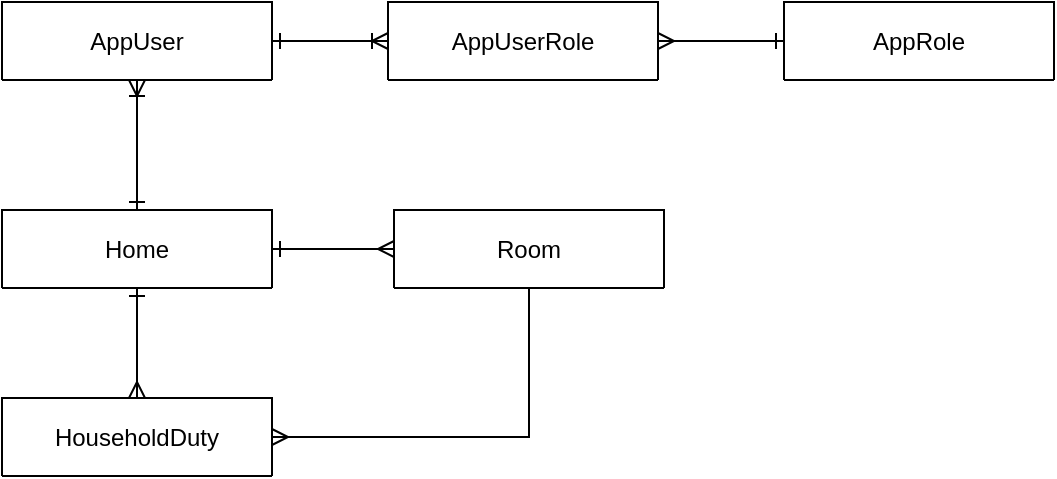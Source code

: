<mxfile version="24.6.4" type="device">
  <diagram name="Страница — 1" id="5qhATsHARAIzeN7Xyukp">
    <mxGraphModel dx="1386" dy="791" grid="0" gridSize="10" guides="1" tooltips="1" connect="1" arrows="1" fold="1" page="1" pageScale="1" pageWidth="827" pageHeight="1169" math="0" shadow="0">
      <root>
        <mxCell id="0" />
        <mxCell id="1" parent="0" />
        <mxCell id="tzV1FksNfgjxFQ8yxfRa-7" style="edgeStyle=orthogonalEdgeStyle;rounded=0;orthogonalLoop=1;jettySize=auto;html=1;exitX=1;exitY=0.5;exitDx=0;exitDy=0;entryX=0;entryY=0.5;entryDx=0;entryDy=0;endArrow=ERoneToMany;endFill=0;startArrow=ERone;startFill=0;" edge="1" parent="1" source="tzV1FksNfgjxFQ8yxfRa-1" target="tzV1FksNfgjxFQ8yxfRa-6">
          <mxGeometry relative="1" as="geometry" />
        </mxCell>
        <mxCell id="tzV1FksNfgjxFQ8yxfRa-1" value="AppUser" style="swimlane;fontStyle=0;childLayout=stackLayout;horizontal=1;startSize=39;fillColor=none;horizontalStack=0;resizeParent=1;resizeParentMax=0;resizeLast=0;collapsible=1;marginBottom=0;whiteSpace=wrap;html=1;" vertex="1" collapsed="1" parent="1">
          <mxGeometry x="73" y="129" width="135" height="39" as="geometry">
            <mxRectangle x="73" y="129" width="140" height="52" as="alternateBounds" />
          </mxGeometry>
        </mxCell>
        <mxCell id="tzV1FksNfgjxFQ8yxfRa-8" style="edgeStyle=orthogonalEdgeStyle;rounded=0;orthogonalLoop=1;jettySize=auto;html=1;exitX=0;exitY=0.5;exitDx=0;exitDy=0;entryX=1;entryY=0.5;entryDx=0;entryDy=0;endArrow=ERmany;endFill=0;startArrow=ERone;startFill=0;" edge="1" parent="1" source="tzV1FksNfgjxFQ8yxfRa-5" target="tzV1FksNfgjxFQ8yxfRa-6">
          <mxGeometry relative="1" as="geometry" />
        </mxCell>
        <mxCell id="tzV1FksNfgjxFQ8yxfRa-5" value="AppRole" style="swimlane;fontStyle=0;childLayout=stackLayout;horizontal=1;startSize=39;fillColor=none;horizontalStack=0;resizeParent=1;resizeParentMax=0;resizeLast=0;collapsible=1;marginBottom=0;whiteSpace=wrap;html=1;" vertex="1" collapsed="1" parent="1">
          <mxGeometry x="464" y="129" width="135" height="39" as="geometry">
            <mxRectangle x="73" y="129" width="140" height="52" as="alternateBounds" />
          </mxGeometry>
        </mxCell>
        <mxCell id="tzV1FksNfgjxFQ8yxfRa-6" value="AppUserRole" style="swimlane;fontStyle=0;childLayout=stackLayout;horizontal=1;startSize=39;fillColor=none;horizontalStack=0;resizeParent=1;resizeParentMax=0;resizeLast=0;collapsible=1;marginBottom=0;whiteSpace=wrap;html=1;" vertex="1" collapsed="1" parent="1">
          <mxGeometry x="266" y="129" width="135" height="39" as="geometry">
            <mxRectangle x="73" y="129" width="140" height="52" as="alternateBounds" />
          </mxGeometry>
        </mxCell>
        <mxCell id="tzV1FksNfgjxFQ8yxfRa-10" style="edgeStyle=orthogonalEdgeStyle;rounded=0;orthogonalLoop=1;jettySize=auto;html=1;exitX=0.5;exitY=0;exitDx=0;exitDy=0;entryX=0.5;entryY=1;entryDx=0;entryDy=0;endArrow=ERoneToMany;endFill=0;startArrow=ERone;startFill=0;" edge="1" parent="1" source="tzV1FksNfgjxFQ8yxfRa-9" target="tzV1FksNfgjxFQ8yxfRa-1">
          <mxGeometry relative="1" as="geometry" />
        </mxCell>
        <mxCell id="tzV1FksNfgjxFQ8yxfRa-12" style="edgeStyle=orthogonalEdgeStyle;rounded=0;orthogonalLoop=1;jettySize=auto;html=1;exitX=1;exitY=0.5;exitDx=0;exitDy=0;entryX=0;entryY=0.5;entryDx=0;entryDy=0;endArrow=ERmany;endFill=0;startArrow=ERone;startFill=0;" edge="1" parent="1" source="tzV1FksNfgjxFQ8yxfRa-9" target="tzV1FksNfgjxFQ8yxfRa-11">
          <mxGeometry relative="1" as="geometry" />
        </mxCell>
        <mxCell id="tzV1FksNfgjxFQ8yxfRa-14" style="edgeStyle=orthogonalEdgeStyle;rounded=0;orthogonalLoop=1;jettySize=auto;html=1;exitX=0.5;exitY=1;exitDx=0;exitDy=0;entryX=0.5;entryY=0;entryDx=0;entryDy=0;startArrow=ERone;startFill=0;endArrow=ERmany;endFill=0;" edge="1" parent="1" source="tzV1FksNfgjxFQ8yxfRa-9" target="tzV1FksNfgjxFQ8yxfRa-13">
          <mxGeometry relative="1" as="geometry" />
        </mxCell>
        <mxCell id="tzV1FksNfgjxFQ8yxfRa-9" value="Home" style="swimlane;fontStyle=0;childLayout=stackLayout;horizontal=1;startSize=39;fillColor=none;horizontalStack=0;resizeParent=1;resizeParentMax=0;resizeLast=0;collapsible=1;marginBottom=0;whiteSpace=wrap;html=1;" vertex="1" collapsed="1" parent="1">
          <mxGeometry x="73" y="233" width="135" height="39" as="geometry">
            <mxRectangle x="73" y="129" width="140" height="52" as="alternateBounds" />
          </mxGeometry>
        </mxCell>
        <mxCell id="tzV1FksNfgjxFQ8yxfRa-15" style="edgeStyle=orthogonalEdgeStyle;rounded=0;orthogonalLoop=1;jettySize=auto;html=1;exitX=0.5;exitY=1;exitDx=0;exitDy=0;entryX=1;entryY=0.5;entryDx=0;entryDy=0;endArrow=ERmany;endFill=0;startArrow=none;startFill=0;" edge="1" parent="1" source="tzV1FksNfgjxFQ8yxfRa-11" target="tzV1FksNfgjxFQ8yxfRa-13">
          <mxGeometry relative="1" as="geometry" />
        </mxCell>
        <mxCell id="tzV1FksNfgjxFQ8yxfRa-11" value="Room" style="swimlane;fontStyle=0;childLayout=stackLayout;horizontal=1;startSize=39;fillColor=none;horizontalStack=0;resizeParent=1;resizeParentMax=0;resizeLast=0;collapsible=1;marginBottom=0;whiteSpace=wrap;html=1;" vertex="1" collapsed="1" parent="1">
          <mxGeometry x="269" y="233" width="135" height="39" as="geometry">
            <mxRectangle x="73" y="129" width="140" height="52" as="alternateBounds" />
          </mxGeometry>
        </mxCell>
        <mxCell id="tzV1FksNfgjxFQ8yxfRa-13" value="HouseholdDuty" style="swimlane;fontStyle=0;childLayout=stackLayout;horizontal=1;startSize=39;fillColor=none;horizontalStack=0;resizeParent=1;resizeParentMax=0;resizeLast=0;collapsible=1;marginBottom=0;whiteSpace=wrap;html=1;" vertex="1" collapsed="1" parent="1">
          <mxGeometry x="73" y="327" width="135" height="39" as="geometry">
            <mxRectangle x="73" y="129" width="140" height="52" as="alternateBounds" />
          </mxGeometry>
        </mxCell>
      </root>
    </mxGraphModel>
  </diagram>
</mxfile>
